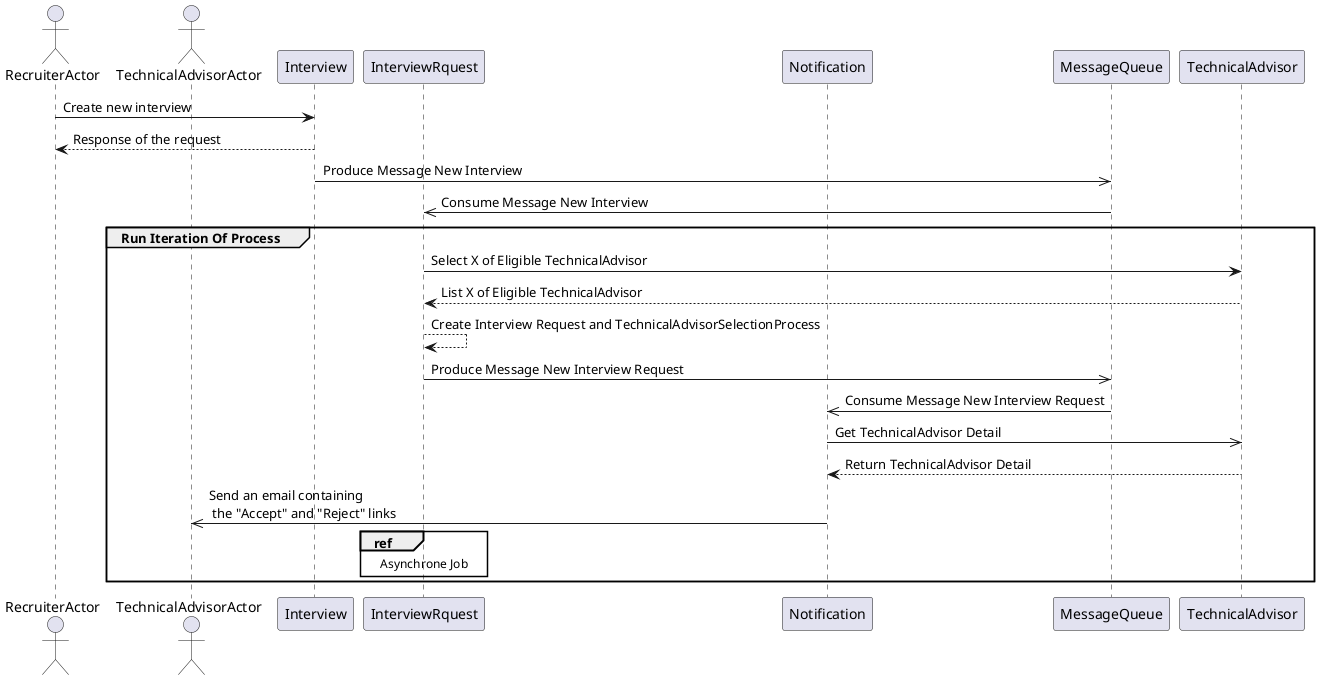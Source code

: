 @startuml
actor RecruiterActor
actor TechnicalAdvisorActor
participant Interview
participant InterviewRquest
participant Notification
participant MessageQueue
participant TechnicalAdvisor

RecruiterActor -> Interview: Create new interview
Interview --> RecruiterActor: Response of the request
Interview ->> MessageQueue: Produce Message New Interview
InterviewRquest <<- MessageQueue: Consume Message New Interview
group Run Iteration Of Process
    InterviewRquest -> TechnicalAdvisor: Select X of Eligible TechnicalAdvisor
    TechnicalAdvisor --> InterviewRquest: List X of Eligible TechnicalAdvisor
    InterviewRquest --> InterviewRquest: Create Interview Request and TechnicalAdvisorSelectionProcess
    InterviewRquest ->> MessageQueue: Produce Message New Interview Request
    MessageQueue ->> Notification: Consume Message New Interview Request
    Notification ->> TechnicalAdvisor: Get TechnicalAdvisor Detail
    TechnicalAdvisor --> Notification: Return TechnicalAdvisor Detail
    Notification ->> TechnicalAdvisorActor: Send an email containing \n the "Accept" and "Reject" links
    ref over InterviewRquest
        Asynchrone Job
    end ref
end

@enduml